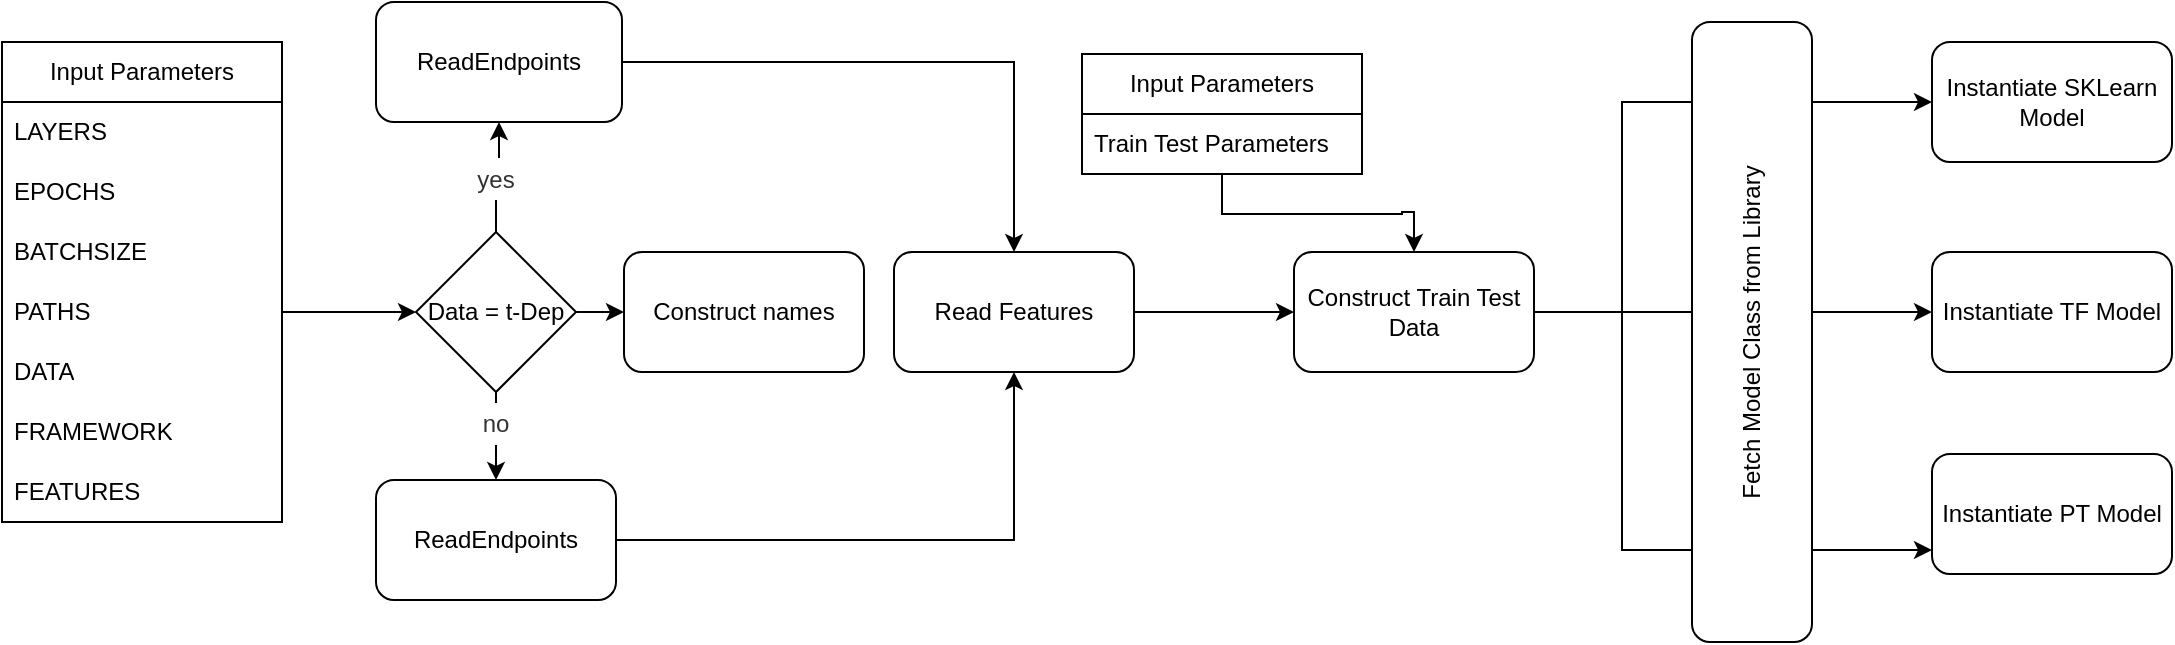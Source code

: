 <mxfile version="20.8.20" type="github">
  <diagram id="C5RBs43oDa-KdzZeNtuy" name="Page-1">
    <mxGraphModel dx="994" dy="565" grid="1" gridSize="10" guides="1" tooltips="1" connect="1" arrows="1" fold="1" page="1" pageScale="1" pageWidth="827" pageHeight="1169" math="0" shadow="0">
      <root>
        <mxCell id="WIyWlLk6GJQsqaUBKTNV-0" />
        <mxCell id="WIyWlLk6GJQsqaUBKTNV-1" parent="WIyWlLk6GJQsqaUBKTNV-0" />
        <mxCell id="dt6hE_h8KdaWG5eRpuvz-10" value="Input Parameters" style="swimlane;fontStyle=0;childLayout=stackLayout;horizontal=1;startSize=30;horizontalStack=0;resizeParent=1;resizeParentMax=0;resizeLast=0;collapsible=1;marginBottom=0;whiteSpace=wrap;html=1;" vertex="1" parent="WIyWlLk6GJQsqaUBKTNV-1">
          <mxGeometry x="50" y="104" width="140" height="240" as="geometry" />
        </mxCell>
        <mxCell id="dt6hE_h8KdaWG5eRpuvz-11" value="LAYERS" style="text;strokeColor=none;fillColor=none;align=left;verticalAlign=middle;spacingLeft=4;spacingRight=4;overflow=hidden;points=[[0,0.5],[1,0.5]];portConstraint=eastwest;rotatable=0;whiteSpace=wrap;html=1;" vertex="1" parent="dt6hE_h8KdaWG5eRpuvz-10">
          <mxGeometry y="30" width="140" height="30" as="geometry" />
        </mxCell>
        <mxCell id="dt6hE_h8KdaWG5eRpuvz-12" value="EPOCHS" style="text;strokeColor=none;fillColor=none;align=left;verticalAlign=middle;spacingLeft=4;spacingRight=4;overflow=hidden;points=[[0,0.5],[1,0.5]];portConstraint=eastwest;rotatable=0;whiteSpace=wrap;html=1;" vertex="1" parent="dt6hE_h8KdaWG5eRpuvz-10">
          <mxGeometry y="60" width="140" height="30" as="geometry" />
        </mxCell>
        <mxCell id="dt6hE_h8KdaWG5eRpuvz-13" value="BATCHSIZE" style="text;strokeColor=none;fillColor=none;align=left;verticalAlign=middle;spacingLeft=4;spacingRight=4;overflow=hidden;points=[[0,0.5],[1,0.5]];portConstraint=eastwest;rotatable=0;whiteSpace=wrap;html=1;" vertex="1" parent="dt6hE_h8KdaWG5eRpuvz-10">
          <mxGeometry y="90" width="140" height="30" as="geometry" />
        </mxCell>
        <mxCell id="dt6hE_h8KdaWG5eRpuvz-25" value="PATHS" style="text;strokeColor=none;fillColor=none;align=left;verticalAlign=middle;spacingLeft=4;spacingRight=4;overflow=hidden;points=[[0,0.5],[1,0.5]];portConstraint=eastwest;rotatable=0;whiteSpace=wrap;html=1;" vertex="1" parent="dt6hE_h8KdaWG5eRpuvz-10">
          <mxGeometry y="120" width="140" height="30" as="geometry" />
        </mxCell>
        <mxCell id="dt6hE_h8KdaWG5eRpuvz-17" value="DATA" style="text;strokeColor=none;fillColor=none;align=left;verticalAlign=middle;spacingLeft=4;spacingRight=4;overflow=hidden;points=[[0,0.5],[1,0.5]];portConstraint=eastwest;rotatable=0;whiteSpace=wrap;html=1;" vertex="1" parent="dt6hE_h8KdaWG5eRpuvz-10">
          <mxGeometry y="150" width="140" height="30" as="geometry" />
        </mxCell>
        <mxCell id="dt6hE_h8KdaWG5eRpuvz-15" value="FRAMEWORK" style="text;strokeColor=none;fillColor=none;align=left;verticalAlign=middle;spacingLeft=4;spacingRight=4;overflow=hidden;points=[[0,0.5],[1,0.5]];portConstraint=eastwest;rotatable=0;whiteSpace=wrap;html=1;" vertex="1" parent="dt6hE_h8KdaWG5eRpuvz-10">
          <mxGeometry y="180" width="140" height="30" as="geometry" />
        </mxCell>
        <mxCell id="dt6hE_h8KdaWG5eRpuvz-16" value="FEATURES" style="text;strokeColor=none;fillColor=none;align=left;verticalAlign=middle;spacingLeft=4;spacingRight=4;overflow=hidden;points=[[0,0.5],[1,0.5]];portConstraint=eastwest;rotatable=0;whiteSpace=wrap;html=1;" vertex="1" parent="dt6hE_h8KdaWG5eRpuvz-10">
          <mxGeometry y="210" width="140" height="30" as="geometry" />
        </mxCell>
        <mxCell id="dt6hE_h8KdaWG5eRpuvz-27" style="edgeStyle=orthogonalEdgeStyle;rounded=0;orthogonalLoop=1;jettySize=auto;html=1;entryX=0.5;entryY=0;entryDx=0;entryDy=0;" edge="1" parent="WIyWlLk6GJQsqaUBKTNV-1" source="dt6hE_h8KdaWG5eRpuvz-24" target="dt6hE_h8KdaWG5eRpuvz-28">
          <mxGeometry relative="1" as="geometry">
            <mxPoint x="297" y="292" as="targetPoint" />
          </mxGeometry>
        </mxCell>
        <mxCell id="dt6hE_h8KdaWG5eRpuvz-29" style="edgeStyle=orthogonalEdgeStyle;rounded=0;orthogonalLoop=1;jettySize=auto;html=1;entryX=0.5;entryY=1;entryDx=0;entryDy=0;" edge="1" parent="WIyWlLk6GJQsqaUBKTNV-1" source="dt6hE_h8KdaWG5eRpuvz-24" target="dt6hE_h8KdaWG5eRpuvz-31">
          <mxGeometry relative="1" as="geometry">
            <mxPoint x="297" y="150" as="targetPoint" />
          </mxGeometry>
        </mxCell>
        <mxCell id="dt6hE_h8KdaWG5eRpuvz-44" value="" style="edgeStyle=orthogonalEdgeStyle;rounded=0;orthogonalLoop=1;jettySize=auto;html=1;" edge="1" parent="WIyWlLk6GJQsqaUBKTNV-1" source="dt6hE_h8KdaWG5eRpuvz-24" target="dt6hE_h8KdaWG5eRpuvz-39">
          <mxGeometry relative="1" as="geometry" />
        </mxCell>
        <mxCell id="dt6hE_h8KdaWG5eRpuvz-24" value="Data = t-Dep" style="rhombus;whiteSpace=wrap;html=1;fontStyle=0;startSize=30;" vertex="1" parent="WIyWlLk6GJQsqaUBKTNV-1">
          <mxGeometry x="257" y="199" width="80" height="80" as="geometry" />
        </mxCell>
        <mxCell id="dt6hE_h8KdaWG5eRpuvz-38" style="edgeStyle=orthogonalEdgeStyle;rounded=0;orthogonalLoop=1;jettySize=auto;html=1;" edge="1" parent="WIyWlLk6GJQsqaUBKTNV-1" source="dt6hE_h8KdaWG5eRpuvz-28" target="dt6hE_h8KdaWG5eRpuvz-33">
          <mxGeometry relative="1" as="geometry">
            <mxPoint x="447" y="270" as="targetPoint" />
          </mxGeometry>
        </mxCell>
        <mxCell id="dt6hE_h8KdaWG5eRpuvz-28" value="ReadEndpoints" style="whiteSpace=wrap;html=1;rounded=1;glass=0;strokeWidth=1;shadow=0;" vertex="1" parent="WIyWlLk6GJQsqaUBKTNV-1">
          <mxGeometry x="237" y="323" width="120" height="60" as="geometry" />
        </mxCell>
        <mxCell id="dt6hE_h8KdaWG5eRpuvz-30" style="edgeStyle=orthogonalEdgeStyle;rounded=0;orthogonalLoop=1;jettySize=auto;html=1;entryX=0;entryY=0.5;entryDx=0;entryDy=0;" edge="1" parent="WIyWlLk6GJQsqaUBKTNV-1" source="dt6hE_h8KdaWG5eRpuvz-25" target="dt6hE_h8KdaWG5eRpuvz-24">
          <mxGeometry relative="1" as="geometry" />
        </mxCell>
        <mxCell id="dt6hE_h8KdaWG5eRpuvz-37" style="edgeStyle=orthogonalEdgeStyle;rounded=0;orthogonalLoop=1;jettySize=auto;html=1;" edge="1" parent="WIyWlLk6GJQsqaUBKTNV-1" source="dt6hE_h8KdaWG5eRpuvz-31" target="dt6hE_h8KdaWG5eRpuvz-33">
          <mxGeometry relative="1" as="geometry" />
        </mxCell>
        <mxCell id="dt6hE_h8KdaWG5eRpuvz-31" value="ReadEndpoints" style="whiteSpace=wrap;html=1;rounded=1;glass=0;strokeWidth=1;shadow=0;" vertex="1" parent="WIyWlLk6GJQsqaUBKTNV-1">
          <mxGeometry x="237" y="84" width="123" height="60" as="geometry" />
        </mxCell>
        <mxCell id="dt6hE_h8KdaWG5eRpuvz-46" value="" style="edgeStyle=orthogonalEdgeStyle;rounded=0;orthogonalLoop=1;jettySize=auto;html=1;" edge="1" parent="WIyWlLk6GJQsqaUBKTNV-1" source="dt6hE_h8KdaWG5eRpuvz-33" target="dt6hE_h8KdaWG5eRpuvz-45">
          <mxGeometry relative="1" as="geometry" />
        </mxCell>
        <mxCell id="dt6hE_h8KdaWG5eRpuvz-33" value="Read Features" style="whiteSpace=wrap;html=1;rounded=1;glass=0;strokeWidth=1;shadow=0;" vertex="1" parent="WIyWlLk6GJQsqaUBKTNV-1">
          <mxGeometry x="496" y="209" width="120" height="60" as="geometry" />
        </mxCell>
        <mxCell id="dt6hE_h8KdaWG5eRpuvz-35" value="yes" style="text;html=1;align=center;verticalAlign=middle;whiteSpace=wrap;rounded=0;fillColor=#FFFFFF;fontColor=#333333;strokeColor=none;shadow=0;" vertex="1" parent="WIyWlLk6GJQsqaUBKTNV-1">
          <mxGeometry x="267" y="162" width="60" height="21" as="geometry" />
        </mxCell>
        <mxCell id="dt6hE_h8KdaWG5eRpuvz-36" value="no" style="text;html=1;align=center;verticalAlign=middle;whiteSpace=wrap;rounded=0;fillColor=#FFFFFF;fontColor=#333333;strokeColor=none;shadow=0;" vertex="1" parent="WIyWlLk6GJQsqaUBKTNV-1">
          <mxGeometry x="267" y="284.5" width="60" height="21" as="geometry" />
        </mxCell>
        <mxCell id="dt6hE_h8KdaWG5eRpuvz-39" value="Construct names" style="whiteSpace=wrap;html=1;rounded=1;glass=0;strokeWidth=1;shadow=0;" vertex="1" parent="WIyWlLk6GJQsqaUBKTNV-1">
          <mxGeometry x="361" y="209" width="120" height="60" as="geometry" />
        </mxCell>
        <mxCell id="dt6hE_h8KdaWG5eRpuvz-57" value="" style="edgeStyle=orthogonalEdgeStyle;rounded=0;orthogonalLoop=1;jettySize=auto;html=1;entryX=0;entryY=0.5;entryDx=0;entryDy=0;" edge="1" parent="WIyWlLk6GJQsqaUBKTNV-1" source="dt6hE_h8KdaWG5eRpuvz-45" target="dt6hE_h8KdaWG5eRpuvz-56">
          <mxGeometry relative="1" as="geometry">
            <Array as="points">
              <mxPoint x="860" y="239" />
              <mxPoint x="860" y="134" />
            </Array>
          </mxGeometry>
        </mxCell>
        <mxCell id="dt6hE_h8KdaWG5eRpuvz-45" value="Construct Train Test Data" style="whiteSpace=wrap;html=1;rounded=1;glass=0;strokeWidth=1;shadow=0;" vertex="1" parent="WIyWlLk6GJQsqaUBKTNV-1">
          <mxGeometry x="696" y="209" width="120" height="60" as="geometry" />
        </mxCell>
        <mxCell id="dt6hE_h8KdaWG5eRpuvz-55" value="" style="edgeStyle=orthogonalEdgeStyle;rounded=0;orthogonalLoop=1;jettySize=auto;html=1;" edge="1" parent="WIyWlLk6GJQsqaUBKTNV-1" source="dt6hE_h8KdaWG5eRpuvz-47" target="dt6hE_h8KdaWG5eRpuvz-45">
          <mxGeometry relative="1" as="geometry" />
        </mxCell>
        <mxCell id="dt6hE_h8KdaWG5eRpuvz-47" value="Input Parameters" style="swimlane;fontStyle=0;childLayout=stackLayout;horizontal=1;startSize=30;horizontalStack=0;resizeParent=1;resizeParentMax=0;resizeLast=0;collapsible=1;marginBottom=0;whiteSpace=wrap;html=1;" vertex="1" parent="WIyWlLk6GJQsqaUBKTNV-1">
          <mxGeometry x="590" y="110" width="140" height="60" as="geometry" />
        </mxCell>
        <mxCell id="dt6hE_h8KdaWG5eRpuvz-54" value="Train Test Parameters" style="text;strokeColor=none;fillColor=none;align=left;verticalAlign=middle;spacingLeft=4;spacingRight=4;overflow=hidden;points=[[0,0.5],[1,0.5]];portConstraint=eastwest;rotatable=0;whiteSpace=wrap;html=1;" vertex="1" parent="dt6hE_h8KdaWG5eRpuvz-47">
          <mxGeometry y="30" width="140" height="30" as="geometry" />
        </mxCell>
        <mxCell id="dt6hE_h8KdaWG5eRpuvz-56" value="Instantiate SKLearn Model" style="whiteSpace=wrap;html=1;rounded=1;glass=0;strokeWidth=1;shadow=0;" vertex="1" parent="WIyWlLk6GJQsqaUBKTNV-1">
          <mxGeometry x="1015" y="104" width="120" height="60" as="geometry" />
        </mxCell>
        <mxCell id="dt6hE_h8KdaWG5eRpuvz-58" value="Instantiate TF Model" style="whiteSpace=wrap;html=1;rounded=1;glass=0;strokeWidth=1;shadow=0;" vertex="1" parent="WIyWlLk6GJQsqaUBKTNV-1">
          <mxGeometry x="1015" y="209" width="120" height="60" as="geometry" />
        </mxCell>
        <mxCell id="dt6hE_h8KdaWG5eRpuvz-59" value="Instantiate PT Model" style="whiteSpace=wrap;html=1;rounded=1;glass=0;strokeWidth=1;shadow=0;" vertex="1" parent="WIyWlLk6GJQsqaUBKTNV-1">
          <mxGeometry x="1015" y="310" width="120" height="60" as="geometry" />
        </mxCell>
        <mxCell id="dt6hE_h8KdaWG5eRpuvz-61" value="" style="edgeStyle=orthogonalEdgeStyle;rounded=0;orthogonalLoop=1;jettySize=auto;html=1;exitX=1;exitY=0.5;exitDx=0;exitDy=0;entryX=0;entryY=0.5;entryDx=0;entryDy=0;" edge="1" parent="WIyWlLk6GJQsqaUBKTNV-1" source="dt6hE_h8KdaWG5eRpuvz-45" target="dt6hE_h8KdaWG5eRpuvz-58">
          <mxGeometry relative="1" as="geometry">
            <mxPoint x="826" y="249" as="sourcePoint" />
            <mxPoint x="880" y="239" as="targetPoint" />
          </mxGeometry>
        </mxCell>
        <mxCell id="dt6hE_h8KdaWG5eRpuvz-62" value="" style="edgeStyle=orthogonalEdgeStyle;rounded=0;orthogonalLoop=1;jettySize=auto;html=1;exitX=1;exitY=0.5;exitDx=0;exitDy=0;entryX=0;entryY=0.5;entryDx=0;entryDy=0;" edge="1" parent="WIyWlLk6GJQsqaUBKTNV-1" source="dt6hE_h8KdaWG5eRpuvz-45">
          <mxGeometry relative="1" as="geometry">
            <mxPoint x="816" y="257" as="sourcePoint" />
            <mxPoint x="1015" y="358" as="targetPoint" />
            <Array as="points">
              <mxPoint x="860" y="239" />
              <mxPoint x="860" y="358" />
            </Array>
          </mxGeometry>
        </mxCell>
        <mxCell id="dt6hE_h8KdaWG5eRpuvz-63" value="Fetch Model Class from Library" style="rounded=1;whiteSpace=wrap;html=1;shadow=0;fillColor=#FFFFFF;rotation=-90;" vertex="1" parent="WIyWlLk6GJQsqaUBKTNV-1">
          <mxGeometry x="770" y="219" width="310" height="60" as="geometry" />
        </mxCell>
      </root>
    </mxGraphModel>
  </diagram>
</mxfile>
